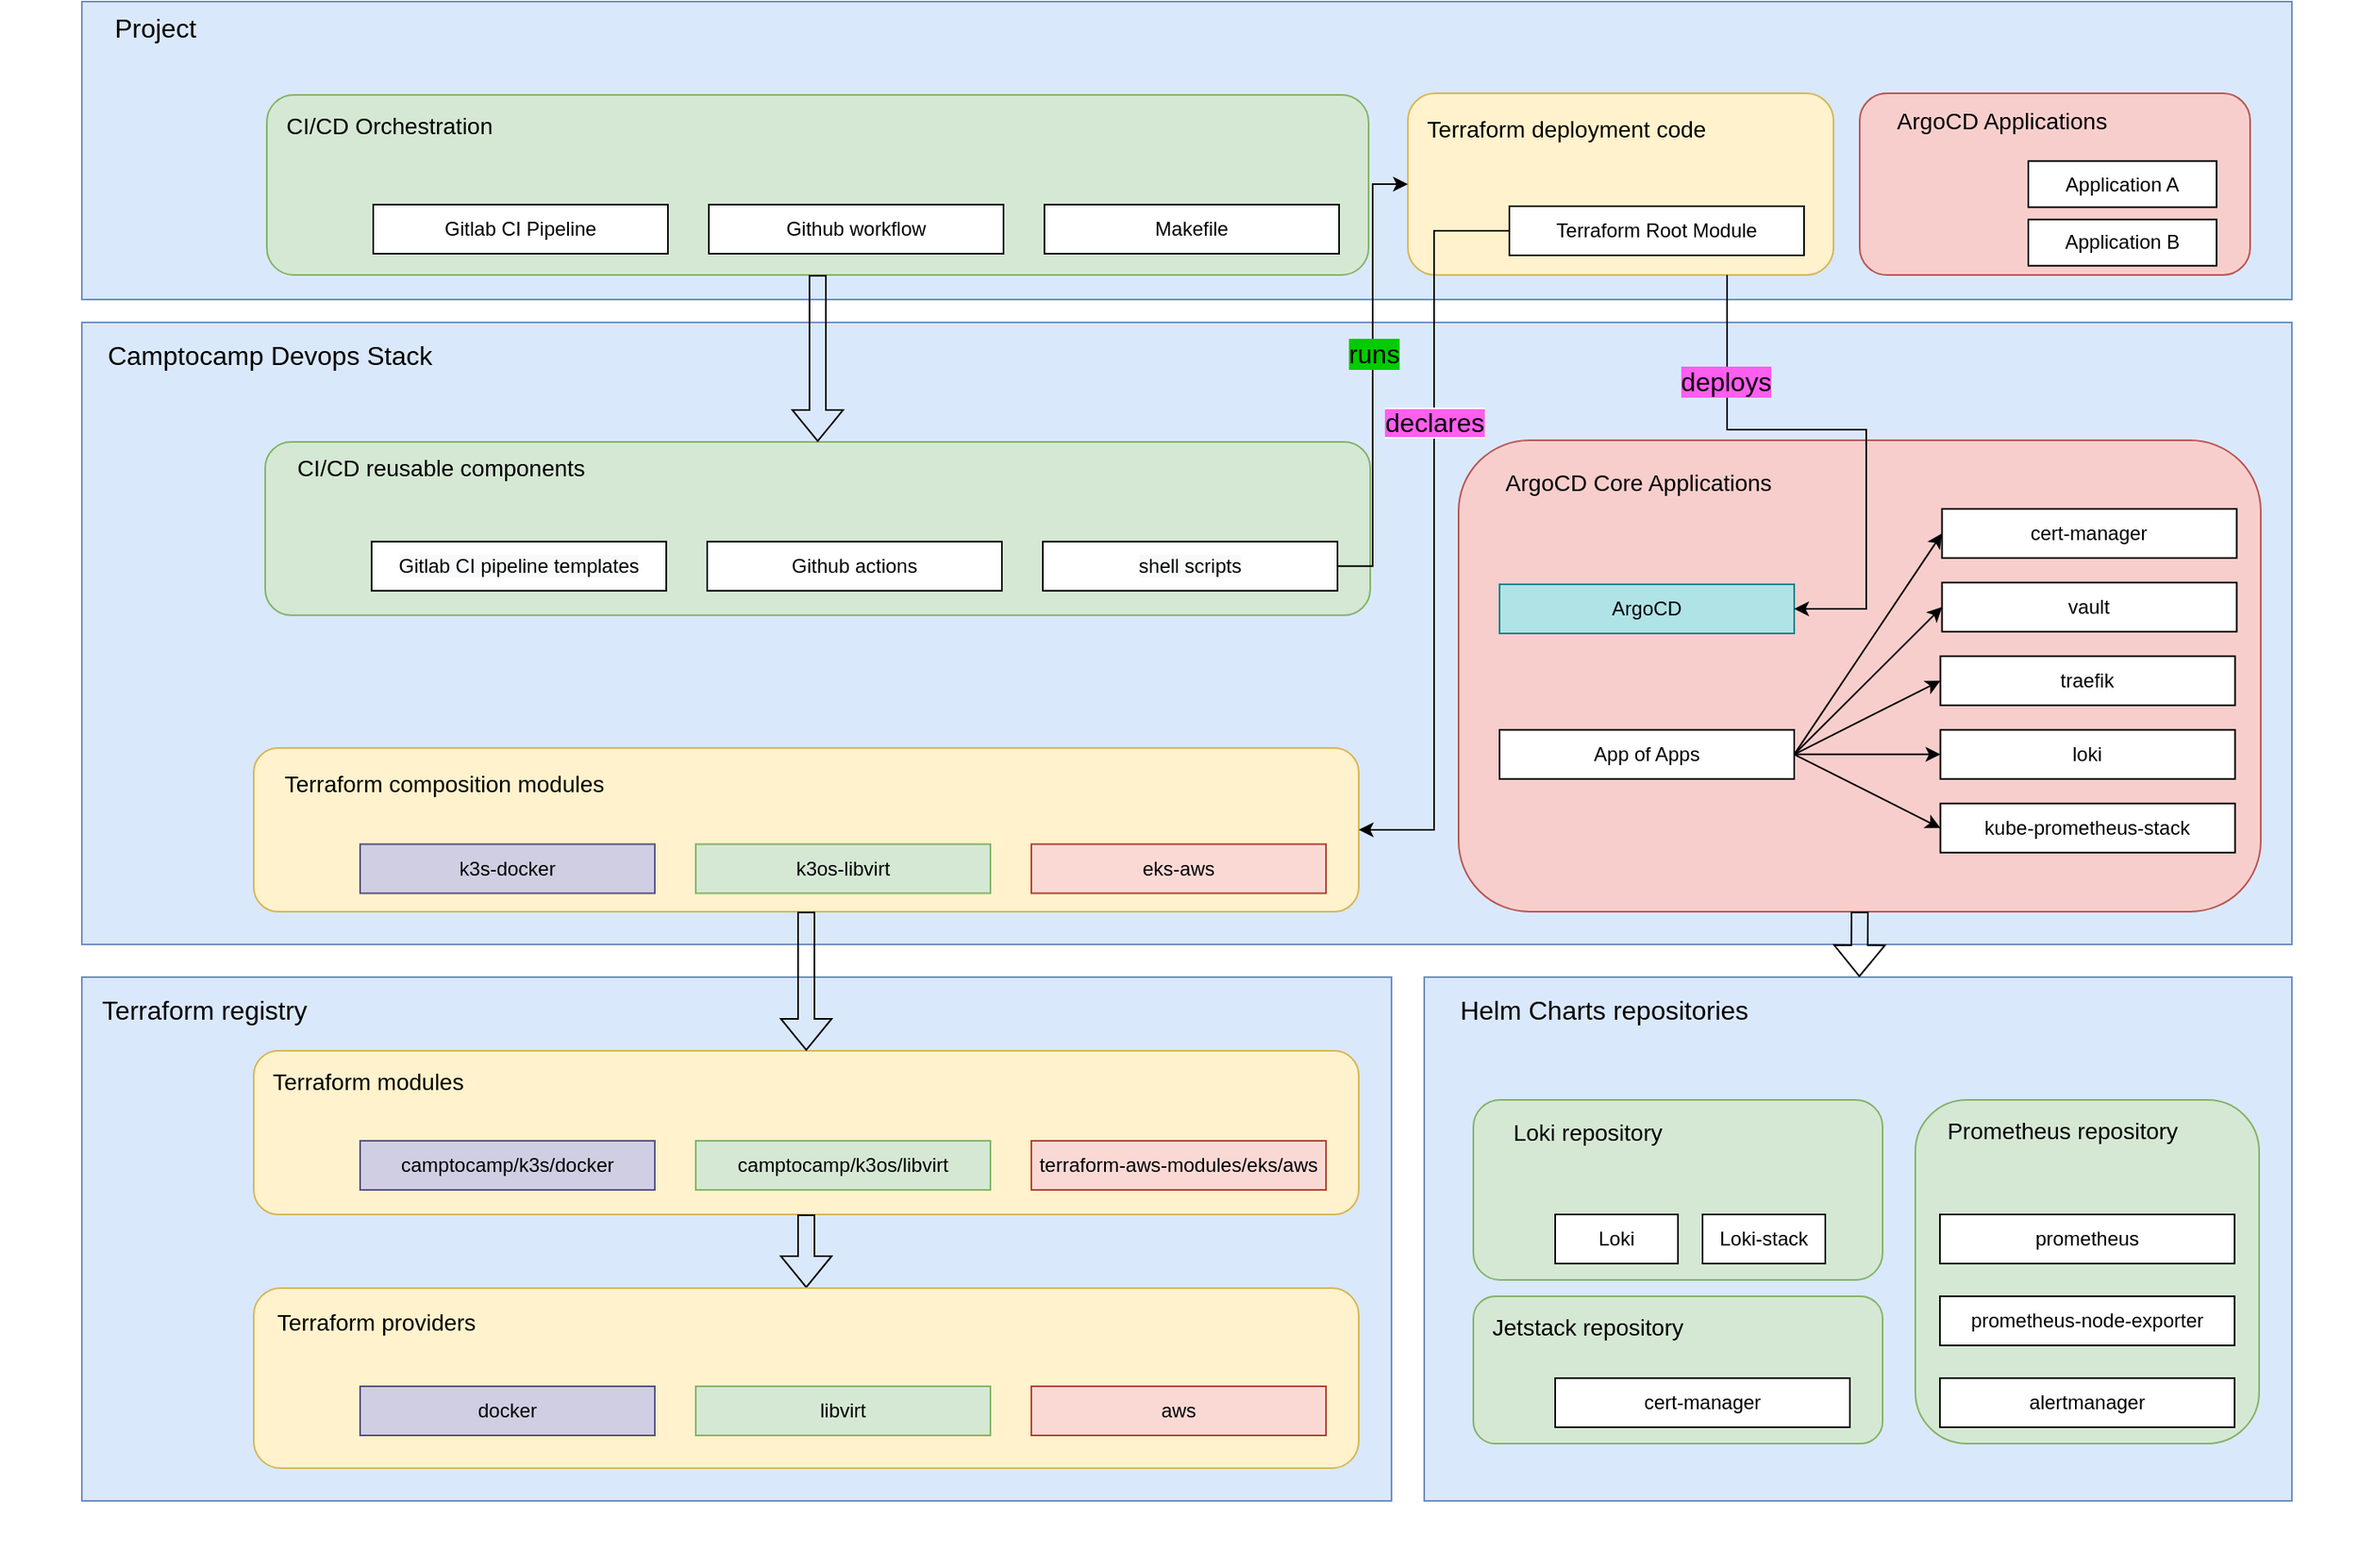 <mxfile version="13.7.9" type="device"><diagram id="X9CnibR8AjEBaoceBRTK" name="Page-1"><mxGraphModel dx="1832" dy="1950" grid="1" gridSize="10" guides="1" tooltips="1" connect="1" arrows="1" fold="1" page="1" pageScale="1" pageWidth="1169" pageHeight="827" math="0" shadow="0"><root><mxCell id="0"/><mxCell id="1" parent="0"/><mxCell id="eQljkB-SZCPV8URkeqLH-210" value="" style="group" parent="1" vertex="1" connectable="0"><mxGeometry x="40" y="420" width="850" height="360" as="geometry"/></mxCell><mxCell id="eQljkB-SZCPV8URkeqLH-1" value="" style="rounded=0;whiteSpace=wrap;html=1;fillColor=#dae8fc;strokeColor=#6c8ebf;" parent="eQljkB-SZCPV8URkeqLH-210" vertex="1"><mxGeometry x="50" width="800" height="320" as="geometry"/></mxCell><mxCell id="eQljkB-SZCPV8URkeqLH-8" value="&lt;font style=&quot;font-size: 16px&quot;&gt;Terraform registry&lt;/font&gt;" style="text;html=1;strokeColor=none;fillColor=none;align=center;verticalAlign=middle;whiteSpace=wrap;rounded=0;rotation=0;fontSize=16;" parent="eQljkB-SZCPV8URkeqLH-210" vertex="1"><mxGeometry x="60" y="10" width="130" height="20" as="geometry"/></mxCell><mxCell id="eQljkB-SZCPV8URkeqLH-215" value="" style="group" parent="eQljkB-SZCPV8URkeqLH-210" vertex="1" connectable="0"><mxGeometry x="155" y="45" width="675" height="100" as="geometry"/></mxCell><mxCell id="eQljkB-SZCPV8URkeqLH-2" value="" style="rounded=1;whiteSpace=wrap;html=1;fillColor=#fff2cc;strokeColor=#d6b656;" parent="eQljkB-SZCPV8URkeqLH-215" vertex="1"><mxGeometry width="675" height="100" as="geometry"/></mxCell><mxCell id="eQljkB-SZCPV8URkeqLH-9" value="Terraform modules" style="text;html=1;strokeColor=none;fillColor=none;align=center;verticalAlign=middle;whiteSpace=wrap;rounded=0;rotation=0;fontSize=14;" parent="eQljkB-SZCPV8URkeqLH-215" vertex="1"><mxGeometry y="10.005" width="140" height="18.909" as="geometry"/></mxCell><UserObject label="camptocamp/k3s/docker" link="https://github.com/camptocamp/terraform-docker-k3s" id="eQljkB-SZCPV8URkeqLH-218"><mxCell style="rounded=0;whiteSpace=wrap;html=1;fillColor=#d0cee2;strokeColor=#56517e;" parent="eQljkB-SZCPV8URkeqLH-215" vertex="1"><mxGeometry x="65" y="55" width="180" height="30" as="geometry"/></mxCell></UserObject><UserObject label="&lt;span&gt;terraform-aws-modules/eks/aws&lt;/span&gt;" link="https://github.com/terraform-aws-modules/terraform-aws-eks" id="eQljkB-SZCPV8URkeqLH-7"><mxCell style="rounded=0;whiteSpace=wrap;html=1;fillColor=#fad9d5;strokeColor=#ae4132;" parent="eQljkB-SZCPV8URkeqLH-210" vertex="1"><mxGeometry x="630" y="100" width="180" height="30" as="geometry"/></mxCell></UserObject><mxCell id="eQljkB-SZCPV8URkeqLH-227" style="edgeStyle=none;rounded=0;orthogonalLoop=1;jettySize=auto;html=1;entryX=0.5;entryY=0;entryDx=0;entryDy=0;shape=flexArrow;exitX=0.5;exitY=1;exitDx=0;exitDy=0;" parent="eQljkB-SZCPV8URkeqLH-210" source="eQljkB-SZCPV8URkeqLH-2" target="eQljkB-SZCPV8URkeqLH-4" edge="1"><mxGeometry relative="1" as="geometry"/></mxCell><UserObject label="camptocamp/k3os/libvirt" link="https://github.com/camptocamp/terraform-libvirt-k3os" id="eQljkB-SZCPV8URkeqLH-11"><mxCell style="rounded=0;whiteSpace=wrap;html=1;fillColor=#d5e8d4;strokeColor=#82b366;" parent="eQljkB-SZCPV8URkeqLH-210" vertex="1"><mxGeometry x="425" y="100" width="180" height="30" as="geometry"/></mxCell></UserObject><mxCell id="eQljkB-SZCPV8URkeqLH-217" value="" style="group;fontStyle=1" parent="eQljkB-SZCPV8URkeqLH-210" vertex="1" connectable="0"><mxGeometry x="155" y="190" width="675" height="110" as="geometry"/></mxCell><mxCell id="eQljkB-SZCPV8URkeqLH-4" value="" style="rounded=1;whiteSpace=wrap;html=1;fillColor=#fff2cc;strokeColor=#d6b656;" parent="eQljkB-SZCPV8URkeqLH-217" vertex="1"><mxGeometry width="675" height="110" as="geometry"/></mxCell><mxCell id="eQljkB-SZCPV8URkeqLH-10" value="&lt;font style=&quot;font-size: 14px&quot;&gt;Terraform providers&lt;/font&gt;" style="text;html=1;strokeColor=none;fillColor=none;align=center;verticalAlign=middle;whiteSpace=wrap;rounded=0;rotation=0;fontSize=15;" parent="eQljkB-SZCPV8URkeqLH-217" vertex="1"><mxGeometry y="10" width="150" height="20" as="geometry"/></mxCell><UserObject label="aws" link="https://github.com/hashicorp/terraform-provider-aws" id="eQljkB-SZCPV8URkeqLH-31"><mxCell style="rounded=0;whiteSpace=wrap;html=1;fillColor=#fad9d5;strokeColor=#ae4132;" parent="eQljkB-SZCPV8URkeqLH-210" vertex="1"><mxGeometry x="630" y="250" width="180" height="30" as="geometry"/></mxCell></UserObject><UserObject label="libvirt" link="https://github.com/dmacvicar/terraform-provider-libvirt" id="eQljkB-SZCPV8URkeqLH-32"><mxCell style="rounded=0;whiteSpace=wrap;html=1;fillColor=#d5e8d4;strokeColor=#82b366;" parent="eQljkB-SZCPV8URkeqLH-210" vertex="1"><mxGeometry x="425" y="250" width="180" height="30" as="geometry"/></mxCell></UserObject><UserObject label="docker" link="https://github.com/terraform-providers/terraform-provider-docker" id="eQljkB-SZCPV8URkeqLH-37"><mxCell style="rounded=0;whiteSpace=wrap;html=1;fillColor=#d0cee2;strokeColor=#56517e;" parent="eQljkB-SZCPV8URkeqLH-210" vertex="1"><mxGeometry x="220" y="250" width="180" height="30" as="geometry"/></mxCell></UserObject><mxCell id="eQljkB-SZCPV8URkeqLH-209" value="" style="group" parent="1" vertex="1" connectable="0"><mxGeometry x="40" y="20" width="1400" height="380" as="geometry"/></mxCell><mxCell id="eQljkB-SZCPV8URkeqLH-41" value="" style="rounded=0;whiteSpace=wrap;html=1;fillColor=#dae8fc;strokeColor=#6c8ebf;" parent="eQljkB-SZCPV8URkeqLH-209" vertex="1"><mxGeometry x="50" width="1350" height="380" as="geometry"/></mxCell><mxCell id="eQljkB-SZCPV8URkeqLH-44" value="&lt;font style=&quot;font-size: 16px&quot;&gt;Camptocamp Devops Stack&lt;br&gt;&lt;/font&gt;" style="text;html=1;strokeColor=none;fillColor=none;align=center;verticalAlign=middle;whiteSpace=wrap;rounded=0;rotation=0;fontSize=16;" parent="eQljkB-SZCPV8URkeqLH-209" vertex="1"><mxGeometry x="60" y="10" width="210" height="20" as="geometry"/></mxCell><mxCell id="eQljkB-SZCPV8URkeqLH-139" style="edgeStyle=none;rounded=0;orthogonalLoop=1;jettySize=auto;html=1;exitX=0.5;exitY=0;exitDx=0;exitDy=0;" parent="eQljkB-SZCPV8URkeqLH-209" source="eQljkB-SZCPV8URkeqLH-44" target="eQljkB-SZCPV8URkeqLH-44" edge="1"><mxGeometry relative="1" as="geometry"/></mxCell><mxCell id="eQljkB-SZCPV8URkeqLH-214" value="" style="group;fontStyle=1" parent="eQljkB-SZCPV8URkeqLH-209" vertex="1" connectable="0"><mxGeometry x="871" y="72" width="510" height="288" as="geometry"/></mxCell><mxCell id="eQljkB-SZCPV8URkeqLH-188" value="" style="rounded=1;whiteSpace=wrap;html=1;fillColor=#f8cecc;strokeColor=#b85450;" parent="eQljkB-SZCPV8URkeqLH-214" vertex="1"><mxGeometry x="20" width="490" height="288" as="geometry"/></mxCell><mxCell id="eQljkB-SZCPV8URkeqLH-115" value="&lt;font style=&quot;font-size: 14px;&quot;&gt;ArgoCD Core Applications&lt;/font&gt;" style="text;html=1;strokeColor=none;fillColor=none;align=center;verticalAlign=middle;whiteSpace=wrap;rounded=0;rotation=0;fontSize=14;" parent="eQljkB-SZCPV8URkeqLH-214" vertex="1"><mxGeometry x="35" y="17.997" width="190" height="16.457" as="geometry"/></mxCell><UserObject label="ArgoCD" id="eQljkB-SZCPV8URkeqLH-117"><mxCell style="rounded=0;whiteSpace=wrap;html=1;fillColor=#b0e3e6;strokeColor=#0e8088;" parent="eQljkB-SZCPV8URkeqLH-214" vertex="1"><mxGeometry x="45" y="88.0" width="180" height="30" as="geometry"/></mxCell></UserObject><UserObject label="App of Apps" id="eQljkB-SZCPV8URkeqLH-116"><mxCell style="rounded=0;whiteSpace=wrap;html=1;" parent="eQljkB-SZCPV8URkeqLH-214" vertex="1"><mxGeometry x="45" y="176.91" width="180" height="30" as="geometry"/></mxCell></UserObject><UserObject label="loki" id="eQljkB-SZCPV8URkeqLH-118"><mxCell style="rounded=0;whiteSpace=wrap;html=1;" parent="eQljkB-SZCPV8URkeqLH-209" vertex="1"><mxGeometry x="1185.29" y="248.91" width="180" height="30" as="geometry"/></mxCell></UserObject><UserObject label="kube-prometheus-stack" id="eQljkB-SZCPV8URkeqLH-119"><mxCell style="rounded=0;whiteSpace=wrap;html=1;" parent="eQljkB-SZCPV8URkeqLH-209" vertex="1"><mxGeometry x="1185.29" y="293.91" width="180" height="30" as="geometry"/></mxCell></UserObject><UserObject label="traefik" id="eQljkB-SZCPV8URkeqLH-120"><mxCell style="rounded=0;whiteSpace=wrap;html=1;" parent="eQljkB-SZCPV8URkeqLH-209" vertex="1"><mxGeometry x="1185.29" y="203.91" width="180" height="30" as="geometry"/></mxCell></UserObject><UserObject label="cert-manager" id="eQljkB-SZCPV8URkeqLH-121"><mxCell style="rounded=0;whiteSpace=wrap;html=1;" parent="eQljkB-SZCPV8URkeqLH-209" vertex="1"><mxGeometry x="1186.29" y="113.91" width="180" height="30" as="geometry"/></mxCell></UserObject><UserObject label="vault" id="eQljkB-SZCPV8URkeqLH-122"><mxCell style="rounded=0;whiteSpace=wrap;html=1;" parent="eQljkB-SZCPV8URkeqLH-209" vertex="1"><mxGeometry x="1186.29" y="158.91" width="180" height="30" as="geometry"/></mxCell></UserObject><mxCell id="eQljkB-SZCPV8URkeqLH-123" value="" style="endArrow=classic;html=1;exitX=1;exitY=0.5;exitDx=0;exitDy=0;entryX=0;entryY=0.5;entryDx=0;entryDy=0;" parent="eQljkB-SZCPV8URkeqLH-209" source="eQljkB-SZCPV8URkeqLH-116" target="eQljkB-SZCPV8URkeqLH-121" edge="1"><mxGeometry width="50" height="50" relative="1" as="geometry"><mxPoint x="1106" y="158.91" as="sourcePoint"/><mxPoint x="1156" y="108.91" as="targetPoint"/></mxGeometry></mxCell><mxCell id="eQljkB-SZCPV8URkeqLH-124" value="" style="endArrow=classic;html=1;entryX=0;entryY=0.5;entryDx=0;entryDy=0;exitX=1;exitY=0.5;exitDx=0;exitDy=0;" parent="eQljkB-SZCPV8URkeqLH-209" source="eQljkB-SZCPV8URkeqLH-116" target="eQljkB-SZCPV8URkeqLH-122" edge="1"><mxGeometry width="50" height="50" relative="1" as="geometry"><mxPoint x="1111" y="178.91" as="sourcePoint"/><mxPoint x="1166.0" y="118.91" as="targetPoint"/></mxGeometry></mxCell><mxCell id="eQljkB-SZCPV8URkeqLH-125" value="" style="endArrow=classic;html=1;entryX=0;entryY=0.5;entryDx=0;entryDy=0;exitX=1;exitY=0.5;exitDx=0;exitDy=0;" parent="eQljkB-SZCPV8URkeqLH-209" source="eQljkB-SZCPV8URkeqLH-116" target="eQljkB-SZCPV8URkeqLH-120" edge="1"><mxGeometry width="50" height="50" relative="1" as="geometry"><mxPoint x="1101" y="178.91" as="sourcePoint"/><mxPoint x="1176.0" y="128.91" as="targetPoint"/></mxGeometry></mxCell><mxCell id="eQljkB-SZCPV8URkeqLH-126" value="" style="endArrow=classic;html=1;entryX=0;entryY=0.5;entryDx=0;entryDy=0;exitX=1;exitY=0.5;exitDx=0;exitDy=0;" parent="eQljkB-SZCPV8URkeqLH-209" source="eQljkB-SZCPV8URkeqLH-116" target="eQljkB-SZCPV8URkeqLH-118" edge="1"><mxGeometry width="50" height="50" relative="1" as="geometry"><mxPoint x="1136.0" y="188.91" as="sourcePoint"/><mxPoint x="1186.0" y="138.91" as="targetPoint"/></mxGeometry></mxCell><mxCell id="eQljkB-SZCPV8URkeqLH-127" value="" style="endArrow=classic;html=1;exitX=1;exitY=0.5;exitDx=0;exitDy=0;entryX=0;entryY=0.5;entryDx=0;entryDy=0;" parent="eQljkB-SZCPV8URkeqLH-209" source="eQljkB-SZCPV8URkeqLH-116" target="eQljkB-SZCPV8URkeqLH-119" edge="1"><mxGeometry width="50" height="50" relative="1" as="geometry"><mxPoint x="1146.0" y="198.91" as="sourcePoint"/><mxPoint x="1196.0" y="148.91" as="targetPoint"/></mxGeometry></mxCell><mxCell id="eQljkB-SZCPV8URkeqLH-212" value="" style="group" parent="eQljkB-SZCPV8URkeqLH-209" vertex="1" connectable="0"><mxGeometry x="162" y="73" width="675" height="105.91" as="geometry"/></mxCell><mxCell id="eQljkB-SZCPV8URkeqLH-42" value="" style="rounded=1;whiteSpace=wrap;html=1;fillColor=#d5e8d4;strokeColor=#82b366;" parent="eQljkB-SZCPV8URkeqLH-212" vertex="1"><mxGeometry width="675" height="105.91" as="geometry"/></mxCell><mxCell id="eQljkB-SZCPV8URkeqLH-45" value="CI/CD reusable components" style="text;html=1;strokeColor=none;fillColor=none;align=center;verticalAlign=middle;whiteSpace=wrap;rounded=0;rotation=0;fontSize=14;" parent="eQljkB-SZCPV8URkeqLH-212" vertex="1"><mxGeometry x="15" y="9.214" width="185" height="14.305" as="geometry"/></mxCell><UserObject label="Github actions" id="eQljkB-SZCPV8URkeqLH-47"><mxCell style="rounded=0;whiteSpace=wrap;html=1;" parent="eQljkB-SZCPV8URkeqLH-209" vertex="1"><mxGeometry x="432" y="133.91" width="180" height="30" as="geometry"/></mxCell></UserObject><UserObject label="&lt;meta charset=&quot;utf-8&quot;&gt;&lt;span style=&quot;color: rgb(0, 0, 0); font-family: helvetica; font-size: 12px; font-style: normal; font-weight: 400; letter-spacing: normal; text-align: center; text-indent: 0px; text-transform: none; word-spacing: 0px; background-color: rgb(248, 249, 250); display: inline; float: none;&quot;&gt;shell scripts&lt;/span&gt;" id="eQljkB-SZCPV8URkeqLH-48"><mxCell style="rounded=0;whiteSpace=wrap;html=1;" parent="eQljkB-SZCPV8URkeqLH-209" vertex="1"><mxGeometry x="637" y="133.91" width="180" height="30" as="geometry"/></mxCell></UserObject><UserObject label="&lt;meta charset=&quot;utf-8&quot;&gt;&lt;span style=&quot;color: rgb(0, 0, 0); font-family: helvetica; font-size: 12px; font-style: normal; font-weight: 400; letter-spacing: normal; text-align: center; text-indent: 0px; text-transform: none; word-spacing: 0px; background-color: rgb(248, 249, 250); display: inline; float: none;&quot;&gt;Gitlab CI pipeline templates&lt;/span&gt;" id="eQljkB-SZCPV8URkeqLH-138"><mxCell style="rounded=0;whiteSpace=wrap;html=1;" parent="eQljkB-SZCPV8URkeqLH-209" vertex="1"><mxGeometry x="227" y="133.91" width="180" height="30" as="geometry"/></mxCell></UserObject><mxCell id="eQljkB-SZCPV8URkeqLH-213" value="" style="group" parent="1" vertex="1" connectable="0"><mxGeometry x="195" y="280" width="675" height="100" as="geometry"/></mxCell><mxCell id="eQljkB-SZCPV8URkeqLH-131" value="" style="rounded=1;whiteSpace=wrap;html=1;fillColor=#fff2cc;strokeColor=#d6b656;" parent="eQljkB-SZCPV8URkeqLH-213" vertex="1"><mxGeometry width="675" height="100" as="geometry"/></mxCell><mxCell id="eQljkB-SZCPV8URkeqLH-133" value="&lt;font style=&quot;font-size: 14px&quot;&gt;Terraform composition modules&lt;br&gt;&lt;/font&gt;" style="text;html=1;strokeColor=none;fillColor=none;align=center;verticalAlign=middle;whiteSpace=wrap;rounded=0;rotation=0;fontSize=15;" parent="eQljkB-SZCPV8URkeqLH-213" vertex="1"><mxGeometry x="15" y="11.25" width="202.5" height="20" as="geometry"/></mxCell><mxCell id="eQljkB-SZCPV8URkeqLH-211" value="" style="group" parent="1" vertex="1" connectable="0"><mxGeometry x="910" y="420" width="570" height="360" as="geometry"/></mxCell><mxCell id="eQljkB-SZCPV8URkeqLH-51" value="" style="rounded=0;whiteSpace=wrap;html=1;fillColor=#dae8fc;strokeColor=#6c8ebf;" parent="eQljkB-SZCPV8URkeqLH-211" vertex="1"><mxGeometry width="530" height="320" as="geometry"/></mxCell><mxCell id="eQljkB-SZCPV8URkeqLH-54" value="Helm Charts repositories" style="text;html=1;strokeColor=none;fillColor=none;align=center;verticalAlign=middle;whiteSpace=wrap;rounded=0;rotation=0;fontSize=16;" parent="eQljkB-SZCPV8URkeqLH-211" vertex="1"><mxGeometry x="20" y="10" width="180" height="20" as="geometry"/></mxCell><UserObject label="" link="https://grafana.github.io/loki/charts" id="eQljkB-SZCPV8URkeqLH-246"><mxCell style="group" parent="eQljkB-SZCPV8URkeqLH-211" vertex="1" connectable="0"><mxGeometry x="30" y="75" width="250" height="110" as="geometry"/></mxCell></UserObject><mxCell id="eQljkB-SZCPV8URkeqLH-239" value="" style="rounded=1;whiteSpace=wrap;html=1;fontSize=14;fillColor=#d5e8d4;strokeColor=#82b366;" parent="eQljkB-SZCPV8URkeqLH-246" vertex="1"><mxGeometry width="250" height="110" as="geometry"/></mxCell><mxCell id="eQljkB-SZCPV8URkeqLH-240" value="Loki repository" style="text;html=1;strokeColor=none;fillColor=none;align=center;verticalAlign=middle;whiteSpace=wrap;rounded=0;rotation=0;fontSize=14;" parent="eQljkB-SZCPV8URkeqLH-246" vertex="1"><mxGeometry y="10" width="140" height="20" as="geometry"/></mxCell><UserObject label="Loki" id="eQljkB-SZCPV8URkeqLH-250"><mxCell style="rounded=0;whiteSpace=wrap;html=1;" parent="eQljkB-SZCPV8URkeqLH-246" vertex="1"><mxGeometry x="50" y="70" width="75" height="30" as="geometry"/></mxCell></UserObject><UserObject label="Loki-stack" id="eQljkB-SZCPV8URkeqLH-251"><mxCell style="rounded=0;whiteSpace=wrap;html=1;" parent="eQljkB-SZCPV8URkeqLH-246" vertex="1"><mxGeometry x="140" y="70" width="75" height="30" as="geometry"/></mxCell></UserObject><mxCell id="eQljkB-SZCPV8URkeqLH-241" value="" style="rounded=1;whiteSpace=wrap;html=1;fontSize=14;fillColor=#d5e8d4;strokeColor=#82b366;" parent="eQljkB-SZCPV8URkeqLH-211" vertex="1"><mxGeometry x="300" y="75" width="210" height="210" as="geometry"/></mxCell><mxCell id="eQljkB-SZCPV8URkeqLH-242" value="Prometheus repository" style="text;html=1;strokeColor=none;fillColor=none;align=center;verticalAlign=middle;whiteSpace=wrap;rounded=0;rotation=0;fontSize=14;" parent="eQljkB-SZCPV8URkeqLH-211" vertex="1"><mxGeometry x="310" y="85" width="160" height="18.91" as="geometry"/></mxCell><UserObject label="prometheus" id="eQljkB-SZCPV8URkeqLH-257"><mxCell style="rounded=0;whiteSpace=wrap;html=1;" parent="eQljkB-SZCPV8URkeqLH-211" vertex="1"><mxGeometry x="315" y="145" width="180" height="30" as="geometry"/></mxCell></UserObject><UserObject label="prometheus-node-exporter" id="eQljkB-SZCPV8URkeqLH-258"><mxCell style="rounded=0;whiteSpace=wrap;html=1;" parent="eQljkB-SZCPV8URkeqLH-211" vertex="1"><mxGeometry x="315" y="195" width="180" height="30" as="geometry"/></mxCell></UserObject><UserObject label="alertmanager" id="eQljkB-SZCPV8URkeqLH-259"><mxCell style="rounded=0;whiteSpace=wrap;html=1;" parent="eQljkB-SZCPV8URkeqLH-211" vertex="1"><mxGeometry x="315" y="245" width="180" height="30" as="geometry"/></mxCell></UserObject><UserObject label="" link="https://charts.jetstack.io" id="eQljkB-SZCPV8URkeqLH-248"><mxCell style="group" parent="eQljkB-SZCPV8URkeqLH-211" vertex="1" connectable="0"><mxGeometry x="30" y="185" width="250" height="100" as="geometry"/></mxCell></UserObject><mxCell id="eQljkB-SZCPV8URkeqLH-243" value="" style="rounded=1;whiteSpace=wrap;html=1;fontSize=14;fillColor=#d5e8d4;strokeColor=#82b366;" parent="eQljkB-SZCPV8URkeqLH-248" vertex="1"><mxGeometry y="10" width="250" height="90" as="geometry"/></mxCell><mxCell id="eQljkB-SZCPV8URkeqLH-244" value="Jetstack repository" style="text;html=1;strokeColor=none;fillColor=none;align=center;verticalAlign=middle;whiteSpace=wrap;rounded=0;rotation=0;fontSize=14;" parent="eQljkB-SZCPV8URkeqLH-248" vertex="1"><mxGeometry y="20.005" width="140" height="18.909" as="geometry"/></mxCell><UserObject label="cert-manager" id="eQljkB-SZCPV8URkeqLH-252"><mxCell style="rounded=0;whiteSpace=wrap;html=1;" parent="eQljkB-SZCPV8URkeqLH-248" vertex="1"><mxGeometry x="50" y="60" width="180" height="30" as="geometry"/></mxCell></UserObject><UserObject label="k3s-docker" id="eQljkB-SZCPV8URkeqLH-134"><mxCell style="rounded=0;whiteSpace=wrap;html=1;fillColor=#d0cee2;strokeColor=#56517e;" parent="1" vertex="1"><mxGeometry x="260" y="338.75" width="180" height="30" as="geometry"/></mxCell></UserObject><UserObject label="eks-aws" id="eQljkB-SZCPV8URkeqLH-135"><mxCell style="rounded=0;whiteSpace=wrap;html=1;fillColor=#fad9d5;strokeColor=#ae4132;" parent="1" vertex="1"><mxGeometry x="670" y="338.75" width="180" height="30" as="geometry"/></mxCell></UserObject><mxCell id="eQljkB-SZCPV8URkeqLH-226" style="edgeStyle=none;rounded=0;orthogonalLoop=1;jettySize=auto;html=1;shape=flexArrow;exitX=0.5;exitY=1;exitDx=0;exitDy=0;entryX=0.5;entryY=0;entryDx=0;entryDy=0;" parent="1" source="eQljkB-SZCPV8URkeqLH-131" target="eQljkB-SZCPV8URkeqLH-2" edge="1"><mxGeometry relative="1" as="geometry"><mxPoint x="554" y="486" as="targetPoint"/></mxGeometry></mxCell><UserObject label="k3os-libvirt" id="eQljkB-SZCPV8URkeqLH-136"><mxCell style="rounded=0;whiteSpace=wrap;html=1;fillColor=#d5e8d4;strokeColor=#82b366;" parent="1" vertex="1"><mxGeometry x="465" y="338.75" width="180" height="30" as="geometry"/></mxCell></UserObject><mxCell id="eQljkB-SZCPV8URkeqLH-150" value="" style="rounded=0;whiteSpace=wrap;html=1;fillColor=#dae8fc;strokeColor=#6c8ebf;" parent="1" vertex="1"><mxGeometry x="90" y="-176" width="1350" height="182" as="geometry"/></mxCell><mxCell id="eQljkB-SZCPV8URkeqLH-225" value="" style="group" parent="1" vertex="1" connectable="0"><mxGeometry x="1176" y="-120" width="238.5" height="111" as="geometry"/></mxCell><mxCell id="eQljkB-SZCPV8URkeqLH-190" value="" style="rounded=1;whiteSpace=wrap;html=1;fillColor=#f8cecc;strokeColor=#b85450;" parent="eQljkB-SZCPV8URkeqLH-225" vertex="1"><mxGeometry width="238.5" height="111" as="geometry"/></mxCell><mxCell id="eQljkB-SZCPV8URkeqLH-191" value="&lt;font style=&quot;font-size: 14px&quot;&gt;ArgoCD Applications&lt;/font&gt;" style="text;html=1;strokeColor=none;fillColor=none;align=center;verticalAlign=middle;whiteSpace=wrap;rounded=0;rotation=0;fontSize=16;" parent="eQljkB-SZCPV8URkeqLH-225" vertex="1"><mxGeometry x="11.21" y="11.031" width="151.69" height="10.679" as="geometry"/></mxCell><UserObject label="Application B" id="eQljkB-SZCPV8URkeqLH-204"><mxCell style="rounded=0;whiteSpace=wrap;html=1;" parent="eQljkB-SZCPV8URkeqLH-225" vertex="1"><mxGeometry x="103" y="77.136" width="115" height="28.22" as="geometry"/></mxCell></UserObject><UserObject label="Application A" id="eQljkB-SZCPV8URkeqLH-192"><mxCell style="rounded=0;whiteSpace=wrap;html=1;" parent="eQljkB-SZCPV8URkeqLH-225" vertex="1"><mxGeometry x="103" y="41.39" width="115" height="28.22" as="geometry"/></mxCell></UserObject><mxCell id="eQljkB-SZCPV8URkeqLH-153" value="&lt;font style=&quot;font-size: 16px&quot;&gt;Project&lt;/font&gt;" style="text;html=1;strokeColor=none;fillColor=none;align=center;verticalAlign=middle;whiteSpace=wrap;rounded=0;rotation=0;fontSize=16;" parent="1" vertex="1"><mxGeometry x="100" y="-170" width="70" height="20" as="geometry"/></mxCell><mxCell id="eQljkB-SZCPV8URkeqLH-219" value="" style="group;fontStyle=1" parent="1" vertex="1" connectable="0"><mxGeometry x="203" y="-119" width="675" height="110" as="geometry"/></mxCell><mxCell id="eQljkB-SZCPV8URkeqLH-151" value="" style="rounded=1;whiteSpace=wrap;html=1;fillColor=#d5e8d4;strokeColor=#82b366;" parent="eQljkB-SZCPV8URkeqLH-219" vertex="1"><mxGeometry width="673" height="110" as="geometry"/></mxCell><mxCell id="eQljkB-SZCPV8URkeqLH-154" value="CI/CD Orchestration" style="text;html=1;strokeColor=none;fillColor=none;align=center;verticalAlign=middle;whiteSpace=wrap;rounded=0;rotation=0;fontSize=14;" parent="eQljkB-SZCPV8URkeqLH-219" vertex="1"><mxGeometry x="5" y="10.005" width="140" height="18.909" as="geometry"/></mxCell><UserObject label="Gitlab CI Pipeline" id="eQljkB-SZCPV8URkeqLH-156"><mxCell style="rounded=0;whiteSpace=wrap;html=1;" parent="eQljkB-SZCPV8URkeqLH-219" vertex="1"><mxGeometry x="65" y="67" width="180" height="30" as="geometry"/></mxCell></UserObject><UserObject label="Github workflow" id="eQljkB-SZCPV8URkeqLH-157"><mxCell style="rounded=0;whiteSpace=wrap;html=1;" parent="eQljkB-SZCPV8URkeqLH-219" vertex="1"><mxGeometry x="270" y="67" width="180" height="30" as="geometry"/></mxCell></UserObject><UserObject label="Makefile" id="eQljkB-SZCPV8URkeqLH-161"><mxCell style="rounded=0;whiteSpace=wrap;html=1;" parent="eQljkB-SZCPV8URkeqLH-219" vertex="1"><mxGeometry x="475" y="67" width="180" height="30" as="geometry"/></mxCell></UserObject><mxCell id="eQljkB-SZCPV8URkeqLH-220" value="" style="group" parent="1" vertex="1" connectable="0"><mxGeometry x="890" y="-109" width="270" height="100" as="geometry"/></mxCell><mxCell id="eQljkB-SZCPV8URkeqLH-166" value="" style="rounded=1;whiteSpace=wrap;html=1;fillColor=#fff2cc;strokeColor=#d6b656;" parent="eQljkB-SZCPV8URkeqLH-220" vertex="1"><mxGeometry x="10" y="-11" width="260" height="111" as="geometry"/></mxCell><mxCell id="eQljkB-SZCPV8URkeqLH-167" value="&lt;font style=&quot;font-size: 14px&quot;&gt;Terraform deployment code&lt;br&gt;&lt;/font&gt;" style="text;html=1;strokeColor=none;fillColor=none;align=center;verticalAlign=middle;whiteSpace=wrap;rounded=0;rotation=0;fontSize=15;" parent="eQljkB-SZCPV8URkeqLH-220" vertex="1"><mxGeometry x="12" width="190" height="20" as="geometry"/></mxCell><UserObject label="Terraform Root Module" id="eQljkB-SZCPV8URkeqLH-168"><mxCell style="rounded=0;whiteSpace=wrap;html=1;" parent="eQljkB-SZCPV8URkeqLH-220" vertex="1"><mxGeometry x="72" y="58" width="180" height="30" as="geometry"/></mxCell></UserObject><mxCell id="eQljkB-SZCPV8URkeqLH-230" style="edgeStyle=none;rounded=0;orthogonalLoop=1;jettySize=auto;html=1;fontSize=14;shape=flexArrow;" parent="1" source="eQljkB-SZCPV8URkeqLH-151" target="eQljkB-SZCPV8URkeqLH-42" edge="1"><mxGeometry relative="1" as="geometry"/></mxCell><mxCell id="eQljkB-SZCPV8URkeqLH-231" style="edgeStyle=elbowEdgeStyle;rounded=0;orthogonalLoop=1;jettySize=auto;html=1;exitX=1;exitY=0.5;exitDx=0;exitDy=0;entryX=0;entryY=0.5;entryDx=0;entryDy=0;fontSize=14;" parent="1" source="eQljkB-SZCPV8URkeqLH-48" target="eQljkB-SZCPV8URkeqLH-166" edge="1"><mxGeometry relative="1" as="geometry"/></mxCell><mxCell id="eQljkB-SZCPV8URkeqLH-261" value="&lt;span style=&quot;&quot;&gt;runs&lt;/span&gt;" style="edgeLabel;html=1;align=center;verticalAlign=middle;resizable=0;points=[];fontSize=16;labelBackgroundColor=#00CC00;" parent="eQljkB-SZCPV8URkeqLH-231" vertex="1" connectable="0"><mxGeometry x="0.097" relative="1" as="geometry"><mxPoint as="offset"/></mxGeometry></mxCell><mxCell id="eQljkB-SZCPV8URkeqLH-232" style="orthogonalLoop=1;jettySize=auto;html=1;fontSize=14;rounded=0;exitX=0.75;exitY=1;exitDx=0;exitDy=0;edgeStyle=orthogonalEdgeStyle;entryX=1;entryY=0.5;entryDx=0;entryDy=0;" parent="1" source="eQljkB-SZCPV8URkeqLH-166" target="eQljkB-SZCPV8URkeqLH-117" edge="1"><mxGeometry relative="1" as="geometry"><mxPoint x="1160" y="-64" as="sourcePoint"/></mxGeometry></mxCell><mxCell id="eQljkB-SZCPV8URkeqLH-263" value="deploys" style="edgeLabel;html=1;align=center;verticalAlign=middle;resizable=0;points=[];fontSize=16;labelBackgroundColor=#FF5EEF;" parent="eQljkB-SZCPV8URkeqLH-232" vertex="1" connectable="0"><mxGeometry x="-0.614" y="-1" relative="1" as="geometry"><mxPoint as="offset"/></mxGeometry></mxCell><mxCell id="eQljkB-SZCPV8URkeqLH-238" style="edgeStyle=elbowEdgeStyle;rounded=0;jumpStyle=arc;orthogonalLoop=1;jettySize=auto;html=1;exitX=0;exitY=0.5;exitDx=0;exitDy=0;entryX=1;entryY=0.5;entryDx=0;entryDy=0;shadow=0;fontSize=14;" parent="1" source="eQljkB-SZCPV8URkeqLH-168" target="eQljkB-SZCPV8URkeqLH-131" edge="1"><mxGeometry relative="1" as="geometry"/></mxCell><mxCell id="eQljkB-SZCPV8URkeqLH-262" value="&lt;span style=&quot;background-color: rgb(255 , 94 , 239)&quot;&gt;declares&lt;/span&gt;" style="edgeLabel;html=1;align=center;verticalAlign=middle;resizable=0;points=[];fontSize=16;" parent="eQljkB-SZCPV8URkeqLH-238" vertex="1" connectable="0"><mxGeometry x="-0.288" relative="1" as="geometry"><mxPoint as="offset"/></mxGeometry></mxCell><mxCell id="eQljkB-SZCPV8URkeqLH-260" style="rounded=0;jumpStyle=arc;orthogonalLoop=1;jettySize=auto;html=1;exitX=0.5;exitY=1;exitDx=0;exitDy=0;shadow=0;fontSize=14;shape=flexArrow;" parent="1" source="eQljkB-SZCPV8URkeqLH-188" target="eQljkB-SZCPV8URkeqLH-51" edge="1"><mxGeometry relative="1" as="geometry"/></mxCell></root></mxGraphModel></diagram></mxfile>